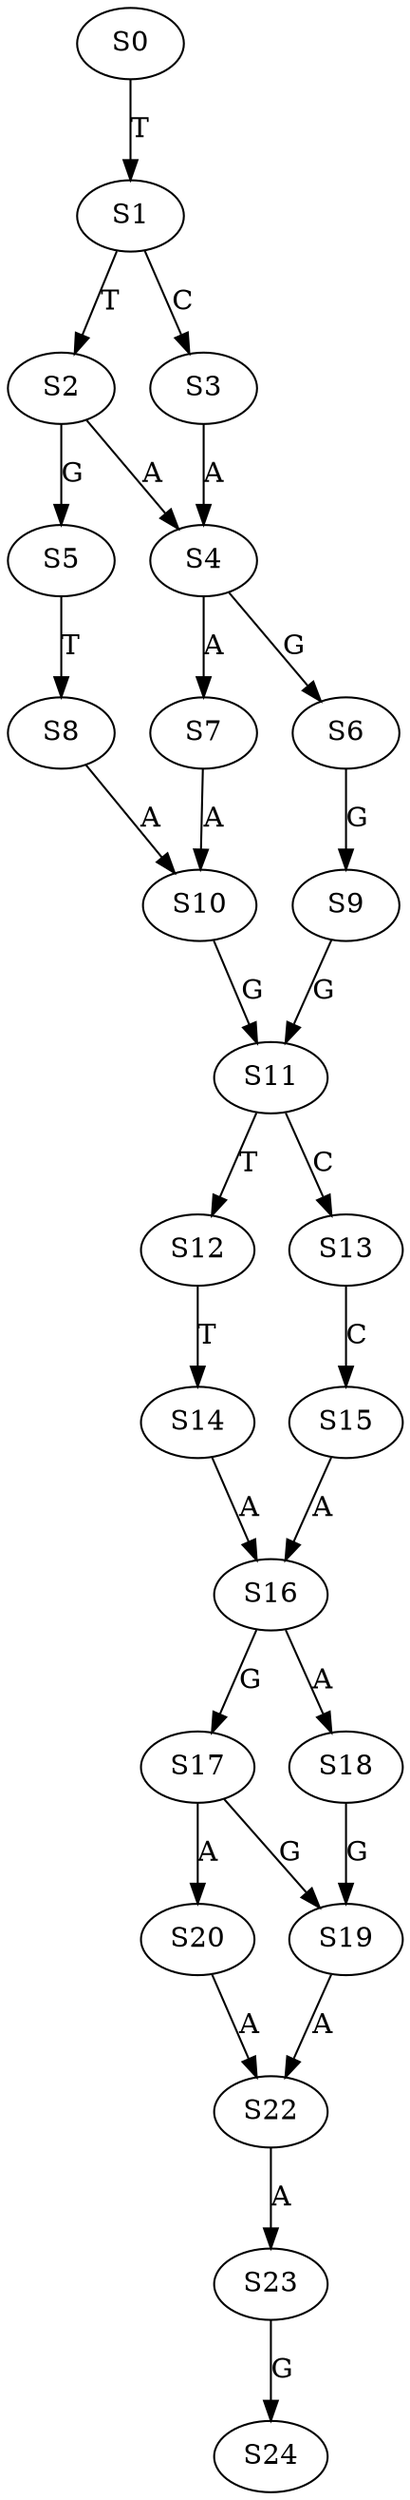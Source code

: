 strict digraph  {
	S0 -> S1 [ label = T ];
	S1 -> S2 [ label = T ];
	S1 -> S3 [ label = C ];
	S2 -> S4 [ label = A ];
	S2 -> S5 [ label = G ];
	S3 -> S4 [ label = A ];
	S4 -> S6 [ label = G ];
	S4 -> S7 [ label = A ];
	S5 -> S8 [ label = T ];
	S6 -> S9 [ label = G ];
	S7 -> S10 [ label = A ];
	S8 -> S10 [ label = A ];
	S9 -> S11 [ label = G ];
	S10 -> S11 [ label = G ];
	S11 -> S12 [ label = T ];
	S11 -> S13 [ label = C ];
	S12 -> S14 [ label = T ];
	S13 -> S15 [ label = C ];
	S14 -> S16 [ label = A ];
	S15 -> S16 [ label = A ];
	S16 -> S17 [ label = G ];
	S16 -> S18 [ label = A ];
	S17 -> S19 [ label = G ];
	S17 -> S20 [ label = A ];
	S18 -> S19 [ label = G ];
	S19 -> S22 [ label = A ];
	S20 -> S22 [ label = A ];
	S22 -> S23 [ label = A ];
	S23 -> S24 [ label = G ];
}
